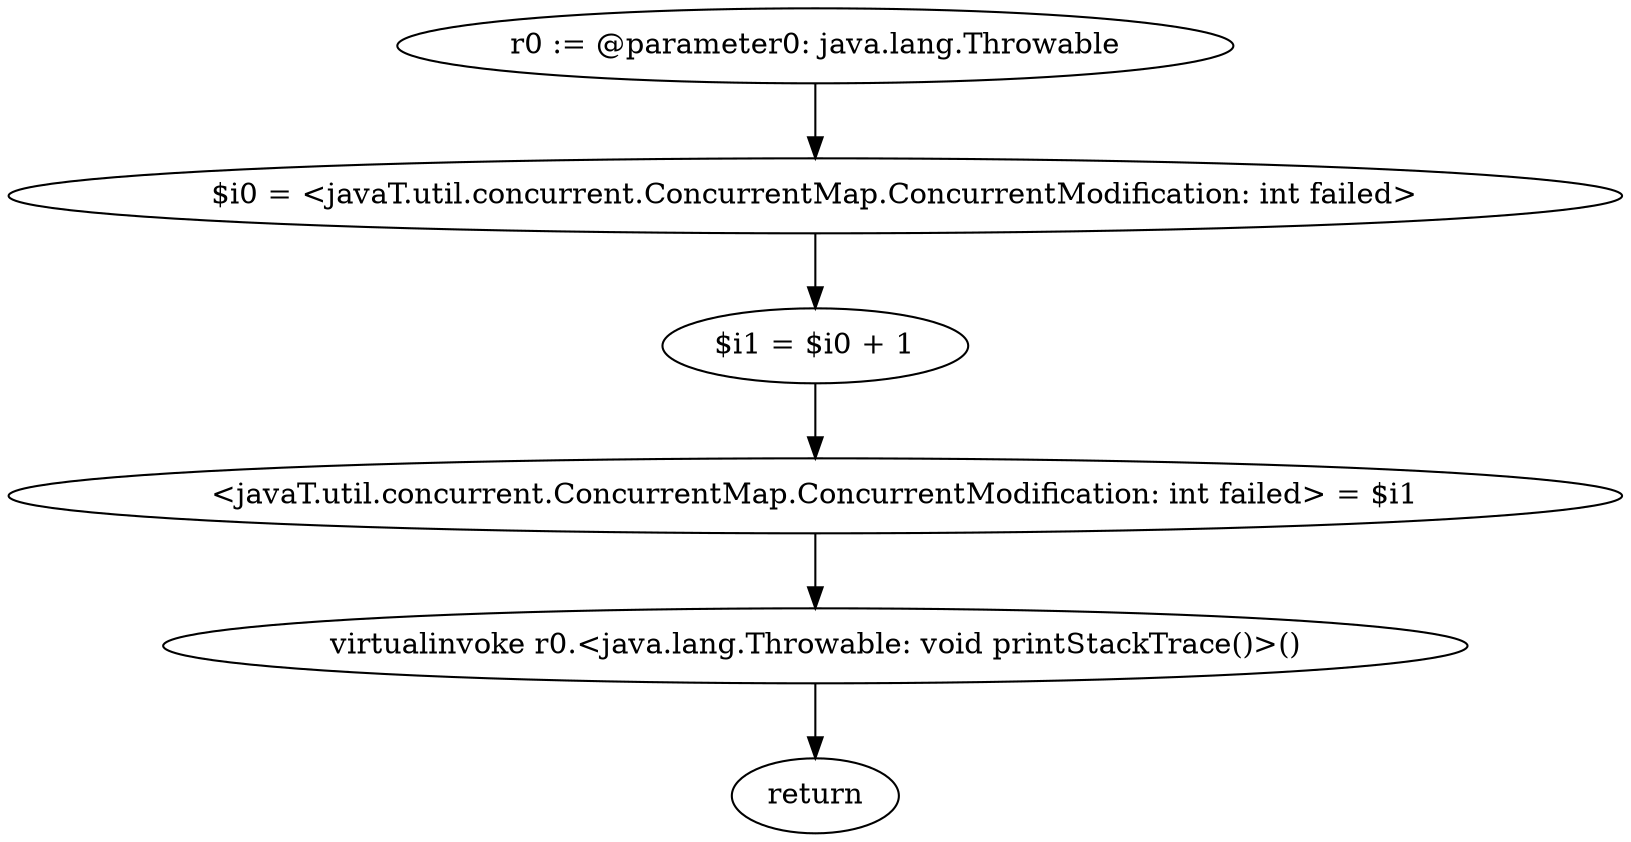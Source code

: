 digraph "unitGraph" {
    "r0 := @parameter0: java.lang.Throwable"
    "$i0 = <javaT.util.concurrent.ConcurrentMap.ConcurrentModification: int failed>"
    "$i1 = $i0 + 1"
    "<javaT.util.concurrent.ConcurrentMap.ConcurrentModification: int failed> = $i1"
    "virtualinvoke r0.<java.lang.Throwable: void printStackTrace()>()"
    "return"
    "r0 := @parameter0: java.lang.Throwable"->"$i0 = <javaT.util.concurrent.ConcurrentMap.ConcurrentModification: int failed>";
    "$i0 = <javaT.util.concurrent.ConcurrentMap.ConcurrentModification: int failed>"->"$i1 = $i0 + 1";
    "$i1 = $i0 + 1"->"<javaT.util.concurrent.ConcurrentMap.ConcurrentModification: int failed> = $i1";
    "<javaT.util.concurrent.ConcurrentMap.ConcurrentModification: int failed> = $i1"->"virtualinvoke r0.<java.lang.Throwable: void printStackTrace()>()";
    "virtualinvoke r0.<java.lang.Throwable: void printStackTrace()>()"->"return";
}
